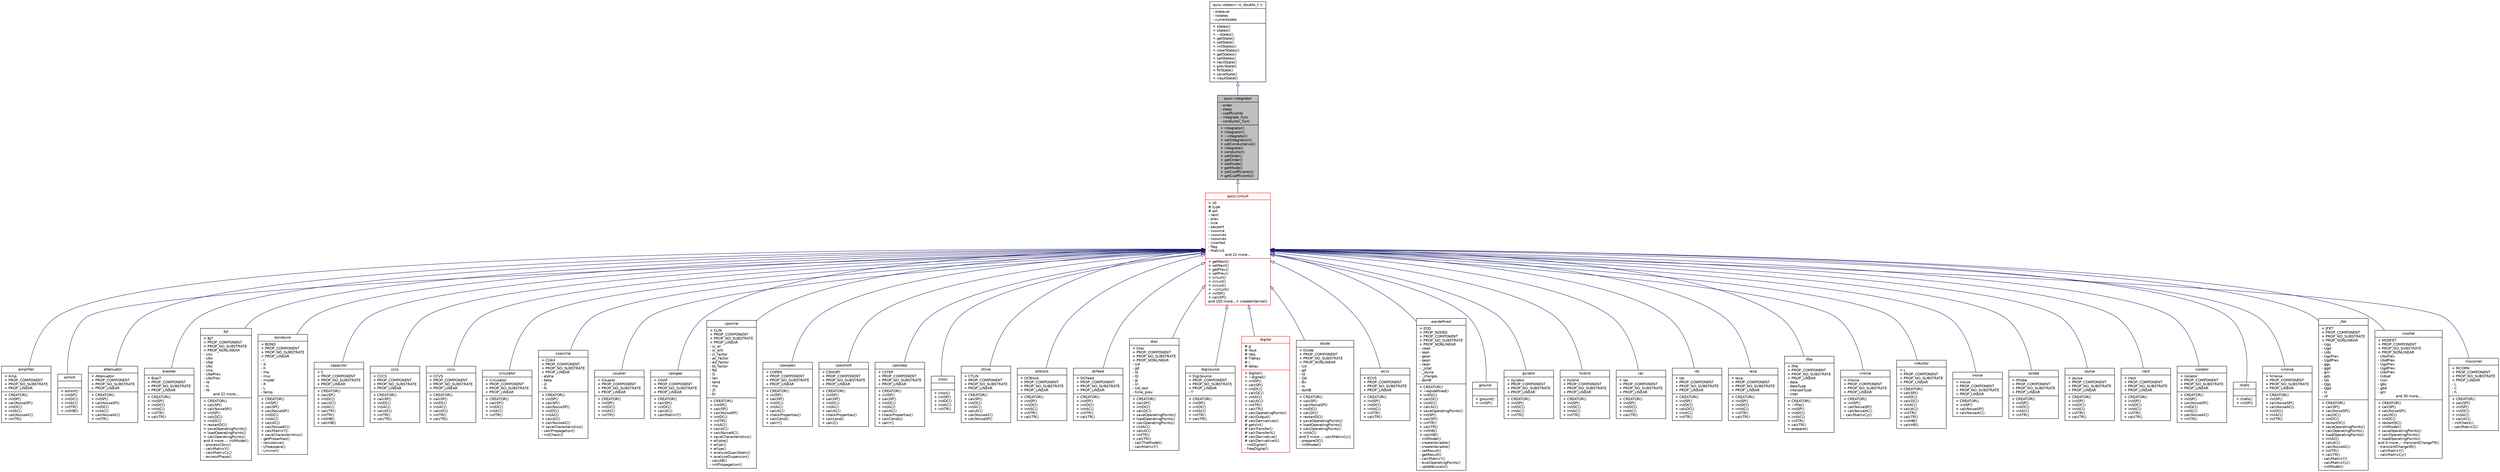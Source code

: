 digraph G
{
  edge [fontname="Helvetica",fontsize="10",labelfontname="Helvetica",labelfontsize="10"];
  node [fontname="Helvetica",fontsize="10",shape=record];
  Node1 [label="{qucs::integrator\n|- order\l- state\l- coefficients\l- integrate_func\l- conductor_func\l|+ integrator()\l+ integrator()\l+ ~integrator()\l+ setIntegration()\l+ setConductance()\l+ integrate()\l+ conductor()\l+ setOrder()\l+ getOrder()\l+ setMode()\l+ getMode()\l+ setCoefficients()\l+ getCoefficients()\l}",height=0.2,width=0.4,color="black", fillcolor="grey75", style="filled" fontcolor="black"];
  Node2 -> Node1 [dir="back",color="midnightblue",fontsize="10",style="solid",arrowtail="onormal",fontname="Helvetica"];
  Node2 [label="{qucs::states\< nr_double_t \>\n|- stateval\l- nstates\l- currentstate\l|+ states()\l+ states()\l+ ~states()\l+ getState()\l+ setState()\l+ initStates()\l+ clearStates()\l+ getStates()\l+ setStates()\l+ nextState()\l+ prevState()\l+ fillState()\l+ saveState()\l+ inputState()\l}",height=0.2,width=0.4,color="black", fillcolor="white", style="filled",URL="$classqucs_1_1states.html",tooltip="template class for storing state variables."];
  Node1 -> Node3 [dir="back",color="midnightblue",fontsize="10",style="solid",arrowtail="onormal",fontname="Helvetica"];
  Node3 [label="{qucs::circuit\n|+ z0\l# type\l# pol\l- next\l- prev\l- size\l- pacport\l- vsource\l- vsources\l- nsources\l- inserted\l- flag\l- MatrixS\land 22 more...|+ getNext()\l+ setNext()\l+ getPrev()\l+ setPrev()\l+ circuit()\l+ circuit()\l+ circuit()\l+ ~circuit()\l+ initSP()\l+ calcSP()\land 150 more...+ createInternal()\l}",height=0.2,width=0.4,color="red", fillcolor="white", style="filled",URL="$classqucs_1_1circuit.html",tooltip="base class for qucs circuit elements."];
  Node3 -> Node4 [dir="back",color="midnightblue",fontsize="10",style="solid",arrowtail="onormal",fontname="Helvetica"];
  Node4 [label="{amplifier\n|+ Amp\l+ PROP_COMPONENT\l+ PROP_NO_SUBSTRATE\l+ PROP_LINEAR\l|+ CREATOR()\l+ initSP()\l+ calcNoiseSP()\l+ initDC()\l+ initAC()\l+ calcNoiseAC()\l+ initTR()\l}",height=0.2,width=0.4,color="black", fillcolor="white", style="filled",URL="$structamplifier.html"];
  Node3 -> Node5 [dir="back",color="midnightblue",fontsize="10",style="solid",arrowtail="onormal",fontname="Helvetica"];
  Node5 [label="{ashort\n||+ ashort()\l+ initSP()\l+ initDC()\l+ initAC()\l+ initTR()\l+ initHB()\l}",height=0.2,width=0.4,color="black", fillcolor="white", style="filled",URL="$classashort.html"];
  Node3 -> Node6 [dir="back",color="midnightblue",fontsize="10",style="solid",arrowtail="onormal",fontname="Helvetica"];
  Node6 [label="{attenuator\n|+ Attenuator\l+ PROP_COMPONENT\l+ PROP_NO_SUBSTRATE\l+ PROP_LINEAR\l|+ CREATOR()\l+ initSP()\l+ calcNoiseSP()\l+ initDC()\l+ initAC()\l+ calcNoiseAC()\l+ initTR()\l}",height=0.2,width=0.4,color="black", fillcolor="white", style="filled",URL="$structattenuator.html"];
  Node3 -> Node7 [dir="back",color="midnightblue",fontsize="10",style="solid",arrowtail="onormal",fontname="Helvetica"];
  Node7 [label="{biastee\n|+ BiasT\l+ PROP_COMPONENT\l+ PROP_NO_SUBSTRATE\l+ PROP_LINEAR\l|+ CREATOR()\l+ initSP()\l+ initDC()\l+ initAC()\l+ initTR()\l+ calcTR()\l}",height=0.2,width=0.4,color="black", fillcolor="white", style="filled",URL="$structbiastee.html"];
  Node3 -> Node8 [dir="back",color="midnightblue",fontsize="10",style="solid",arrowtail="onormal",fontname="Helvetica"];
  Node8 [label="{bjt\n|+ BJT\l+ PROP_COMPONENT\l+ PROP_NO_SUBSTRATE\l+ PROP_NONLINEAR\l- Ucs\l- Ubx\l- Ube\l- Ubc\l- Uce\l- UbePrev\l- UbcPrev\l- re\l- rc\l- rb\land 22 more...|+ CREATOR()\l+ calcSP()\l+ calcNoiseSP()\l+ initSP()\l+ calcDC()\l+ initDC()\l+ restartDC()\l+ saveOperatingPoints()\l+ loadOperatingPoints()\l+ calcOperatingPoints()\land 4 more...- initModel()\l- processCbcx()\l- calcMatrixY()\l- calcMatrixCy()\l- excessPhase()\l}",height=0.2,width=0.4,color="black", fillcolor="white", style="filled",URL="$structbjt.html"];
  Node3 -> Node9 [dir="back",color="midnightblue",fontsize="10",style="solid",arrowtail="onormal",fontname="Helvetica"];
  Node9 [label="{bondwire\n|+ BOND\l+ PROP_COMPONENT\l+ PROP_NO_SUBSTRATE\l+ PROP_LINEAR\l- l\l- d\l- h\l- rho\l- mur\l- model\l- R\l- L\l- temp\l|+ CREATOR()\l+ initSP()\l+ calcSP()\l+ calcNoiseSP()\l+ initDC()\l+ initAC()\l+ calcAC()\l+ calcNoiseAC()\l+ calcMatrixY()\l+ saveCharacteristics()\l- getProperties()\l- resistance()\l- Lfreespace()\l- Lmirror()\l}",height=0.2,width=0.4,color="black", fillcolor="white", style="filled",URL="$structbondwire.html"];
  Node3 -> Node10 [dir="back",color="midnightblue",fontsize="10",style="solid",arrowtail="onormal",fontname="Helvetica"];
  Node10 [label="{capacitor\n|+ C\l+ PROP_COMPONENT\l+ PROP_NO_SUBSTRATE\l+ PROP_LINEAR\l|+ CREATOR()\l+ calcSP()\l+ initDC()\l+ calcAC()\l+ initAC()\l+ calcTR()\l+ initTR()\l+ initHB()\l+ calcHB()\l}",height=0.2,width=0.4,color="black", fillcolor="white", style="filled",URL="$structcapacitor.html"];
  Node3 -> Node11 [dir="back",color="midnightblue",fontsize="10",style="solid",arrowtail="onormal",fontname="Helvetica"];
  Node11 [label="{cccs\n|+ CCCS\l+ PROP_COMPONENT\l+ PROP_NO_SUBSTRATE\l+ PROP_LINEAR\l|+ CREATOR()\l+ calcSP()\l+ initDC()\l+ initAC()\l+ calcAC()\l+ initTR()\l+ calcTR()\l}",height=0.2,width=0.4,color="black", fillcolor="white", style="filled",URL="$structcccs.html"];
  Node3 -> Node12 [dir="back",color="midnightblue",fontsize="10",style="solid",arrowtail="onormal",fontname="Helvetica"];
  Node12 [label="{ccvs\n|+ CCVS\l+ PROP_COMPONENT\l+ PROP_NO_SUBSTRATE\l+ PROP_LINEAR\l|+ CREATOR()\l+ calcSP()\l+ initDC()\l+ initAC()\l+ calcAC()\l+ initTR()\l+ calcTR()\l}",height=0.2,width=0.4,color="black", fillcolor="white", style="filled",URL="$structccvs.html"];
  Node3 -> Node13 [dir="back",color="midnightblue",fontsize="10",style="solid",arrowtail="onormal",fontname="Helvetica"];
  Node13 [label="{circulator\n|+ Circulator\l+ PROP_COMPONENT\l+ PROP_NO_SUBSTRATE\l+ PROP_LINEAR\l|+ CREATOR()\l+ calcSP()\l+ initDC()\l+ initAC()\l+ initTR()\l}",height=0.2,width=0.4,color="black", fillcolor="white", style="filled",URL="$structcirculator.html"];
  Node3 -> Node14 [dir="back",color="midnightblue",fontsize="10",style="solid",arrowtail="onormal",fontname="Helvetica"];
  Node14 [label="{coaxline\n|+ COAX\l+ PROP_COMPONENT\l+ PROP_NO_SUBSTRATE\l+ PROP_LINEAR\l- alpha\l- beta\l- zl\l- fc\l|+ CREATOR()\l+ initSP()\l+ calcSP()\l+ calcNoiseSP()\l+ initDC()\l+ initAC()\l+ calcAC()\l+ calcNoiseAC()\l+ saveCharacteristics()\l- calcPropagation()\l- initCheck()\l}",height=0.2,width=0.4,color="black", fillcolor="white", style="filled",URL="$structcoaxline.html"];
  Node3 -> Node15 [dir="back",color="midnightblue",fontsize="10",style="solid",arrowtail="onormal",fontname="Helvetica"];
  Node15 [label="{coupler\n|+ Coupler\l+ PROP_COMPONENT\l+ PROP_NO_SUBSTRATE\l+ PROP_LINEAR\l|+ CREATOR()\l+ initSP()\l+ initDC()\l+ initAC()\l+ initTR()\l}",height=0.2,width=0.4,color="black", fillcolor="white", style="filled",URL="$structcoupler.html"];
  Node3 -> Node16 [dir="back",color="midnightblue",fontsize="10",style="solid",arrowtail="onormal",fontname="Helvetica"];
  Node16 [label="{cpwgap\n|+ CGAP\l+ PROP_COMPONENT\l+ PROP_NO_SUBSTRATE\l+ PROP_LINEAR\l|+ CREATOR()\l+ calcSP()\l+ initDC()\l+ calcAC()\l+ calcMatrixY()\l}",height=0.2,width=0.4,color="black", fillcolor="white", style="filled",URL="$structcpwgap.html"];
  Node3 -> Node17 [dir="back",color="midnightblue",fontsize="10",style="solid",arrowtail="onormal",fontname="Helvetica"];
  Node17 [label="{cpwline\n|+ CLIN\l+ PROP_COMPONENT\l+ PROP_NO_SUBSTRATE\l+ PROP_LINEAR\l- sr_er\l- sr_er0\l- zl_factor\l- ac_factor\l- ad_factor\l- bt_factor\l- fte\l- G\l- len\l- tand\l- rho\l- Zl\l- Er\l|+ CREATOR()\l+ initSP()\l+ calcSP()\l+ calcNoiseSP()\l+ initDC()\l+ initTR()\l+ initAC()\l+ calcAC()\l+ calcNoiseAC()\l+ saveCharacteristics()\l+ ellipke()\l+ ellipk()\l+ ellipa()\l+ analyseQuasiStatic()\l+ analyseDispersion()\l- calcAB()\l- initPropagation()\l}",height=0.2,width=0.4,color="black", fillcolor="white", style="filled",URL="$structcpwline.html"];
  Node3 -> Node18 [dir="back",color="midnightblue",fontsize="10",style="solid",arrowtail="onormal",fontname="Helvetica"];
  Node18 [label="{cpwopen\n|+ COPEN\l+ PROP_COMPONENT\l+ PROP_NO_SUBSTRATE\l+ PROP_LINEAR\l|+ CREATOR()\l+ initSP()\l+ calcSP()\l+ initDC()\l+ initAC()\l+ calcAC()\l+ checkProperties()\l+ calcCend()\l+ calcY()\l}",height=0.2,width=0.4,color="black", fillcolor="white", style="filled",URL="$structcpwopen.html"];
  Node3 -> Node19 [dir="back",color="midnightblue",fontsize="10",style="solid",arrowtail="onormal",fontname="Helvetica"];
  Node19 [label="{cpwshort\n|+ CSHORT\l+ PROP_COMPONENT\l+ PROP_NO_SUBSTRATE\l+ PROP_LINEAR\l|+ CREATOR()\l+ initSP()\l+ calcSP()\l+ initDC()\l+ initAC()\l+ calcAC()\l+ checkProperties()\l+ calcLend()\l+ calcZ()\l}",height=0.2,width=0.4,color="black", fillcolor="white", style="filled",URL="$structcpwshort.html"];
  Node3 -> Node20 [dir="back",color="midnightblue",fontsize="10",style="solid",arrowtail="onormal",fontname="Helvetica"];
  Node20 [label="{cpwstep\n|+ CSTEP\l+ PROP_COMPONENT\l+ PROP_NO_SUBSTRATE\l+ PROP_LINEAR\l|+ CREATOR()\l+ initSP()\l+ calcSP()\l+ initDC()\l+ initAC()\l+ calcAC()\l+ checkProperties()\l+ calcCends()\l+ calcY()\l}",height=0.2,width=0.4,color="black", fillcolor="white", style="filled",URL="$structcpwstep.html"];
  Node3 -> Node21 [dir="back",color="midnightblue",fontsize="10",style="solid",arrowtail="onormal",fontname="Helvetica"];
  Node21 [label="{cross\n||+ cross()\l+ initSP()\l+ initDC()\l+ initAC()\l+ initTR()\l}",height=0.2,width=0.4,color="black", fillcolor="white", style="filled",URL="$classcross.html"];
  Node3 -> Node22 [dir="back",color="midnightblue",fontsize="10",style="solid",arrowtail="onormal",fontname="Helvetica"];
  Node22 [label="{ctline\n|+ CTLIN\l+ PROP_COMPONENT\l+ PROP_NO_SUBSTRATE\l+ PROP_LINEAR\l|+ CREATOR()\l+ calcSP()\l+ initDC()\l+ initAC()\l+ calcAC()\l+ calcNoiseAC()\l+ calcNoiseSP()\l}",height=0.2,width=0.4,color="black", fillcolor="white", style="filled",URL="$structctline.html"];
  Node3 -> Node23 [dir="back",color="midnightblue",fontsize="10",style="solid",arrowtail="onormal",fontname="Helvetica"];
  Node23 [label="{dcblock\n|+ DCBlock\l+ PROP_COMPONENT\l+ PROP_NO_SUBSTRATE\l+ PROP_LINEAR\l|+ CREATOR()\l+ initSP()\l+ initDC()\l+ initAC()\l+ initTR()\l+ calcTR()\l}",height=0.2,width=0.4,color="black", fillcolor="white", style="filled",URL="$structdcblock.html"];
  Node3 -> Node24 [dir="back",color="midnightblue",fontsize="10",style="solid",arrowtail="onormal",fontname="Helvetica"];
  Node24 [label="{dcfeed\n|+ DCFeed\l+ PROP_COMPONENT\l+ PROP_NO_SUBSTRATE\l+ PROP_LINEAR\l|+ CREATOR()\l+ initSP()\l+ initDC()\l+ initAC()\l+ initTR()\l+ calcTR()\l}",height=0.2,width=0.4,color="black", fillcolor="white", style="filled",URL="$structdcfeed.html"];
  Node3 -> Node25 [dir="back",color="midnightblue",fontsize="10",style="solid",arrowtail="onormal",fontname="Helvetica"];
  Node25 [label="{diac\n|+ Diac\l+ PROP_COMPONENT\l+ PROP_NO_SUBSTRATE\l+ PROP_NONLINEAR\l- Ud\l- gd\l- Id\l- Qi\l- gi\l- Ui\l- Ud_last\l- time_prev\l|+ CREATOR()\l+ calcSP()\l+ initDC()\l+ calcDC()\l+ saveOperatingPoints()\l+ loadOperatingPoints()\l+ calcOperatingPoints()\l+ initAC()\l+ calcAC()\l+ initTR()\l+ calcTR()\l- calcTheModel()\l- calcMatrixY()\l}",height=0.2,width=0.4,color="black", fillcolor="white", style="filled",URL="$structdiac.html"];
  Node3 -> Node26 [dir="back",color="midnightblue",fontsize="10",style="solid",arrowtail="onormal",fontname="Helvetica"];
  Node26 [label="{digisource\n|+ DigiSource\l+ PROP_COMPONENT\l+ PROP_NO_SUBSTRATE\l+ PROP_LINEAR\l- T\l|+ CREATOR()\l+ initSP()\l+ initDC()\l+ initAC()\l+ initTR()\l+ calcTR()\l}",height=0.2,width=0.4,color="black", fillcolor="white", style="filled",URL="$structdigisource.html"];
  Node3 -> Node27 [dir="back",color="midnightblue",fontsize="10",style="solid",arrowtail="onormal",fontname="Helvetica"];
  Node27 [label="{digital\n|# g\l# Vout\l# Veq\l# Tdelay\l# i\l# delay\l|+ digital()\l+ ~digital()\l+ initSP()\l+ calcSP()\l+ initDC()\l+ calcDC()\l+ initAC()\l+ calcAC()\l+ initTR()\l+ calcTR()\l+ calcOperatingPoints()\l# calcOutput()\l# calcDerivatives()\l# getVin()\l# calcTransfer()\l# calcTransferX()\l# calcDerivative()\l# calcDerivativeX()\l- initDigital()\l- freeDigital()\l}",height=0.2,width=0.4,color="red", fillcolor="white", style="filled",URL="$classdigital.html"];
  Node3 -> Node28 [dir="back",color="midnightblue",fontsize="10",style="solid",arrowtail="onormal",fontname="Helvetica"];
  Node28 [label="{diode\n|+ Diode\l+ PROP_COMPONENT\l+ PROP_NO_SUBSTRATE\l+ PROP_NONLINEAR\l- Ud\l- gd\l- Id\l- Qd\l- Bv\l- rs\l- doHB\l|+ CREATOR()\l+ calcSP()\l+ calcNoiseSP()\l+ initDC()\l+ calcDC()\l+ restartDC()\l+ saveOperatingPoints()\l+ loadOperatingPoints()\l+ calcOperatingPoints()\l+ initAC()\land 5 more...- calcMatrixCy()\l- prepareDC()\l- initModel()\l}",height=0.2,width=0.4,color="black", fillcolor="white", style="filled",URL="$structdiode.html"];
  Node3 -> Node29 [dir="back",color="midnightblue",fontsize="10",style="solid",arrowtail="onormal",fontname="Helvetica"];
  Node29 [label="{ecvs\n|+ ECVS\l+ PROP_COMPONENT\l+ PROP_NO_SUBSTRATE\l+ PROP_LINEAR\l|+ CREATOR()\l+ initSP()\l+ initDC()\l+ initAC()\l+ initTR()\l+ calcTR()\l}",height=0.2,width=0.4,color="black", fillcolor="white", style="filled",URL="$structecvs.html"];
  Node3 -> Node30 [dir="back",color="midnightblue",fontsize="10",style="solid",arrowtail="onormal",fontname="Helvetica"];
  Node30 [label="{eqndefined\n|+ EDD\l+ PROP_NODES\l+ PROP_COMPONENT\l+ PROP_NO_SUBSTRATE\l+ PROP_NONLINEAR\l- veqn\l- ieqn\l- geqn\l- qeqn\l- ceqn\l- _jstat\l- _jdyna\l- _charges\l- doHB\l|+ CREATOR()\l+ ~eqndefined()\l+ initDC()\l+ calcDC()\l+ initAC()\l+ calcAC()\l+ saveOperatingPoints()\l+ initSP()\l+ calcSP()\l+ initTR()\l+ calcTR()\l+ initHB()\l+ calcHB()\l- initModel()\l- createVariable()\l- createVariable()\l- setResult()\l- getResult()\l- calcMatrixY()\l- evalOperatingPoints()\l- updateLocals()\l}",height=0.2,width=0.4,color="black", fillcolor="white", style="filled",URL="$structeqndefined.html"];
  Node3 -> Node31 [dir="back",color="midnightblue",fontsize="10",style="solid",arrowtail="onormal",fontname="Helvetica"];
  Node31 [label="{ground\n||+ ground()\l+ initSP()\l}",height=0.2,width=0.4,color="black", fillcolor="white", style="filled",URL="$classground.html"];
  Node3 -> Node32 [dir="back",color="midnightblue",fontsize="10",style="solid",arrowtail="onormal",fontname="Helvetica"];
  Node32 [label="{gyrator\n|+ Gyrator\l+ PROP_COMPONENT\l+ PROP_NO_SUBSTRATE\l+ PROP_LINEAR\l|+ CREATOR()\l+ initSP()\l+ initDC()\l+ initAC()\l+ initTR()\l}",height=0.2,width=0.4,color="black", fillcolor="white", style="filled",URL="$structgyrator.html"];
  Node3 -> Node33 [dir="back",color="midnightblue",fontsize="10",style="solid",arrowtail="onormal",fontname="Helvetica"];
  Node33 [label="{hybrid\n|+ Hybrid\l+ PROP_COMPONENT\l+ PROP_NO_SUBSTRATE\l+ PROP_LINEAR\l|+ CREATOR()\l+ initSP()\l+ initDC()\l+ initAC()\l+ initTR()\l}",height=0.2,width=0.4,color="black", fillcolor="white", style="filled",URL="$structhybrid.html"];
  Node3 -> Node34 [dir="back",color="midnightblue",fontsize="10",style="solid",arrowtail="onormal",fontname="Helvetica"];
  Node34 [label="{iac\n|+ Iac\l+ PROP_COMPONENT\l+ PROP_NO_SUBSTRATE\l+ PROP_LINEAR\l|+ CREATOR()\l+ initSP()\l+ initDC()\l+ initAC()\l+ calcTR()\l}",height=0.2,width=0.4,color="black", fillcolor="white", style="filled",URL="$structiac.html"];
  Node3 -> Node35 [dir="back",color="midnightblue",fontsize="10",style="solid",arrowtail="onormal",fontname="Helvetica"];
  Node35 [label="{idc\n|+ Idc\l+ PROP_COMPONENT\l+ PROP_NO_SUBSTRATE\l+ PROP_LINEAR\l|+ CREATOR()\l+ initSP()\l+ initDC()\l+ calcDC()\l+ initAC()\l+ initTR()\l}",height=0.2,width=0.4,color="black", fillcolor="white", style="filled",URL="$structidc.html"];
  Node3 -> Node36 [dir="back",color="midnightblue",fontsize="10",style="solid",arrowtail="onormal",fontname="Helvetica"];
  Node36 [label="{iexp\n|+ Iexp\l+ PROP_COMPONENT\l+ PROP_NO_SUBSTRATE\l+ PROP_LINEAR\l|+ CREATOR()\l+ initSP()\l+ initDC()\l+ initAC()\l+ initTR()\l+ calcTR()\l}",height=0.2,width=0.4,color="black", fillcolor="white", style="filled",URL="$structiexp.html"];
  Node3 -> Node37 [dir="back",color="midnightblue",fontsize="10",style="solid",arrowtail="onormal",fontname="Helvetica"];
  Node37 [label="{ifile\n|+ Ifile\l+ PROP_COMPONENT\l+ PROP_NO_SUBSTRATE\l+ PROP_LINEAR\l- data\l- dataType\l- interpolType\l- inter\l|+ CREATOR()\l+ ~ifile()\l+ initSP()\l+ initDC()\l+ initAC()\l+ initTR()\l+ calcTR()\l+ prepare()\l}",height=0.2,width=0.4,color="black", fillcolor="white", style="filled",URL="$structifile.html"];
  Node3 -> Node38 [dir="back",color="midnightblue",fontsize="10",style="solid",arrowtail="onormal",fontname="Helvetica"];
  Node38 [label="{iinoise\n|+ IInoise\l+ PROP_COMPONENT\l+ PROP_NO_SUBSTRATE\l+ PROP_LINEAR\l|+ CREATOR()\l+ initSP()\l+ calcNoiseSP()\l+ calcNoiseAC()\l- calcMatrixCy()\l}",height=0.2,width=0.4,color="black", fillcolor="white", style="filled",URL="$structiinoise.html"];
  Node3 -> Node39 [dir="back",color="midnightblue",fontsize="10",style="solid",arrowtail="onormal",fontname="Helvetica"];
  Node39 [label="{inductor\n|+ L\l+ PROP_COMPONENT\l+ PROP_NO_SUBSTRATE\l+ PROP_LINEAR\l|+ CREATOR()\l+ calcSP()\l+ initDC()\l+ calcDC()\l+ initAC()\l+ calcAC()\l+ initTR()\l+ calcTR()\l+ initHB()\l+ calcHB()\l}",height=0.2,width=0.4,color="black", fillcolor="white", style="filled",URL="$structinductor.html"];
  Node3 -> Node40 [dir="back",color="midnightblue",fontsize="10",style="solid",arrowtail="onormal",fontname="Helvetica"];
  Node40 [label="{inoise\n|+ Inoise\l+ PROP_COMPONENT\l+ PROP_NO_SUBSTRATE\l+ PROP_LINEAR\l|+ CREATOR()\l+ initSP()\l+ calcNoiseSP()\l+ calcNoiseAC()\l}",height=0.2,width=0.4,color="black", fillcolor="white", style="filled",URL="$structinoise.html"];
  Node3 -> Node41 [dir="back",color="midnightblue",fontsize="10",style="solid",arrowtail="onormal",fontname="Helvetica"];
  Node41 [label="{iprobe\n|+ IProbe\l+ PROP_COMPONENT\l+ PROP_NO_SUBSTRATE\l+ PROP_LINEAR\l|+ CREATOR()\l+ initSP()\l+ initDC()\l+ initAC()\l+ initTR()\l}",height=0.2,width=0.4,color="black", fillcolor="white", style="filled",URL="$structiprobe.html"];
  Node3 -> Node42 [dir="back",color="midnightblue",fontsize="10",style="solid",arrowtail="onormal",fontname="Helvetica"];
  Node42 [label="{ipulse\n|+ Ipulse\l+ PROP_COMPONENT\l+ PROP_NO_SUBSTRATE\l+ PROP_LINEAR\l|+ CREATOR()\l+ initSP()\l+ initDC()\l+ initAC()\l+ initTR()\l+ calcTR()\l}",height=0.2,width=0.4,color="black", fillcolor="white", style="filled",URL="$structipulse.html"];
  Node3 -> Node43 [dir="back",color="midnightblue",fontsize="10",style="solid",arrowtail="onormal",fontname="Helvetica"];
  Node43 [label="{irect\n|+ Irect\l+ PROP_COMPONENT\l+ PROP_NO_SUBSTRATE\l+ PROP_LINEAR\l|+ CREATOR()\l+ initSP()\l+ initDC()\l+ initAC()\l+ initTR()\l+ calcTR()\l}",height=0.2,width=0.4,color="black", fillcolor="white", style="filled",URL="$structirect.html"];
  Node3 -> Node44 [dir="back",color="midnightblue",fontsize="10",style="solid",arrowtail="onormal",fontname="Helvetica"];
  Node44 [label="{isolator\n|+ Isolator\l+ PROP_COMPONENT\l+ PROP_NO_SUBSTRATE\l+ PROP_LINEAR\l|+ CREATOR()\l+ initSP()\l+ calcNoiseSP()\l+ initDC()\l+ initAC()\l+ calcNoiseAC()\l+ initTR()\l}",height=0.2,width=0.4,color="black", fillcolor="white", style="filled",URL="$structisolator.html"];
  Node3 -> Node45 [dir="back",color="midnightblue",fontsize="10",style="solid",arrowtail="onormal",fontname="Helvetica"];
  Node45 [label="{itrafo\n||+ itrafo()\l+ initSP()\l}",height=0.2,width=0.4,color="black", fillcolor="white", style="filled",URL="$classitrafo.html"];
  Node3 -> Node46 [dir="back",color="midnightblue",fontsize="10",style="solid",arrowtail="onormal",fontname="Helvetica"];
  Node46 [label="{ivnoise\n|+ IVnoise\l+ PROP_COMPONENT\l+ PROP_NO_SUBSTRATE\l+ PROP_LINEAR\l|+ CREATOR()\l+ initSP()\l+ calcNoiseSP()\l+ calcNoiseAC()\l+ initDC()\l+ initAC()\l+ initTR()\l}",height=0.2,width=0.4,color="black", fillcolor="white", style="filled",URL="$structivnoise.html"];
  Node3 -> Node47 [dir="back",color="midnightblue",fontsize="10",style="solid",arrowtail="onormal",fontname="Helvetica"];
  Node47 [label="{jfet\n|+ JFET\l+ PROP_COMPONENT\l+ PROP_NO_SUBSTRATE\l+ PROP_NONLINEAR\l- Ugs\l- Ugd\l- Uds\l- UgsPrev\l- UgdPrev\l- ggs\l- ggd\l- gm\l- gds\l- Ids\l- Qgs\l- Qgd\l- rs\l- rd\l|+ CREATOR()\l+ calcSP()\l+ calcNoiseSP()\l+ calcDC()\l+ initDC()\l+ restartDC()\l+ saveOperatingPoints()\l+ calcOperatingPoints()\l+ loadOperatingPoints()\l+ initAC()\l+ calcAC()\l+ calcNoiseAC()\l+ initTR()\l+ calcTR()\l- calcMatrixY()\l- calcMatrixCy()\l- initModel()\l}",height=0.2,width=0.4,color="black", fillcolor="white", style="filled",URL="$structjfet.html"];
  Node3 -> Node48 [dir="back",color="midnightblue",fontsize="10",style="solid",arrowtail="onormal",fontname="Helvetica"];
  Node48 [label="{mosfet\n|+ MOSFET\l+ PROP_COMPONENT\l+ PROP_NO_SUBSTRATE\l+ PROP_NONLINEAR\l- UbsPrev\l- UbdPrev\l- UgsPrev\l- UgdPrev\l- UdsPrev\l- Udsat\l- Uon\l- gbs\l- gbd\l- gm\land 30 more...|+ CREATOR()\l+ calcSP()\l+ calcNoiseSP()\l+ calcDC()\l+ initDC()\l+ restartDC()\l+ initModel()\l+ saveOperatingPoints()\l+ calcOperatingPoints()\l+ loadOperatingPoints()\land 4 more...- transientChargeTR()\l- transientChargeSR()\l- calcMatrixY()\l- calcMatrixCy()\l}",height=0.2,width=0.4,color="black", fillcolor="white", style="filled",URL="$structmosfet.html"];
  Node3 -> Node49 [dir="back",color="midnightblue",fontsize="10",style="solid",arrowtail="onormal",fontname="Helvetica"];
  Node49 [label="{mscorner\n|+ MCORN\l+ PROP_COMPONENT\l+ PROP_NO_SUBSTRATE\l+ PROP_LINEAR\l- L\l- C\l- h\l|+ CREATOR()\l+ calcSP()\l+ initSP()\l+ initDC()\l+ initAC()\l+ calcAC()\l- initCheck()\l- calcMatrixZ()\l}",height=0.2,width=0.4,color="black", fillcolor="white", style="filled",URL="$structmscorner.html"];
}
